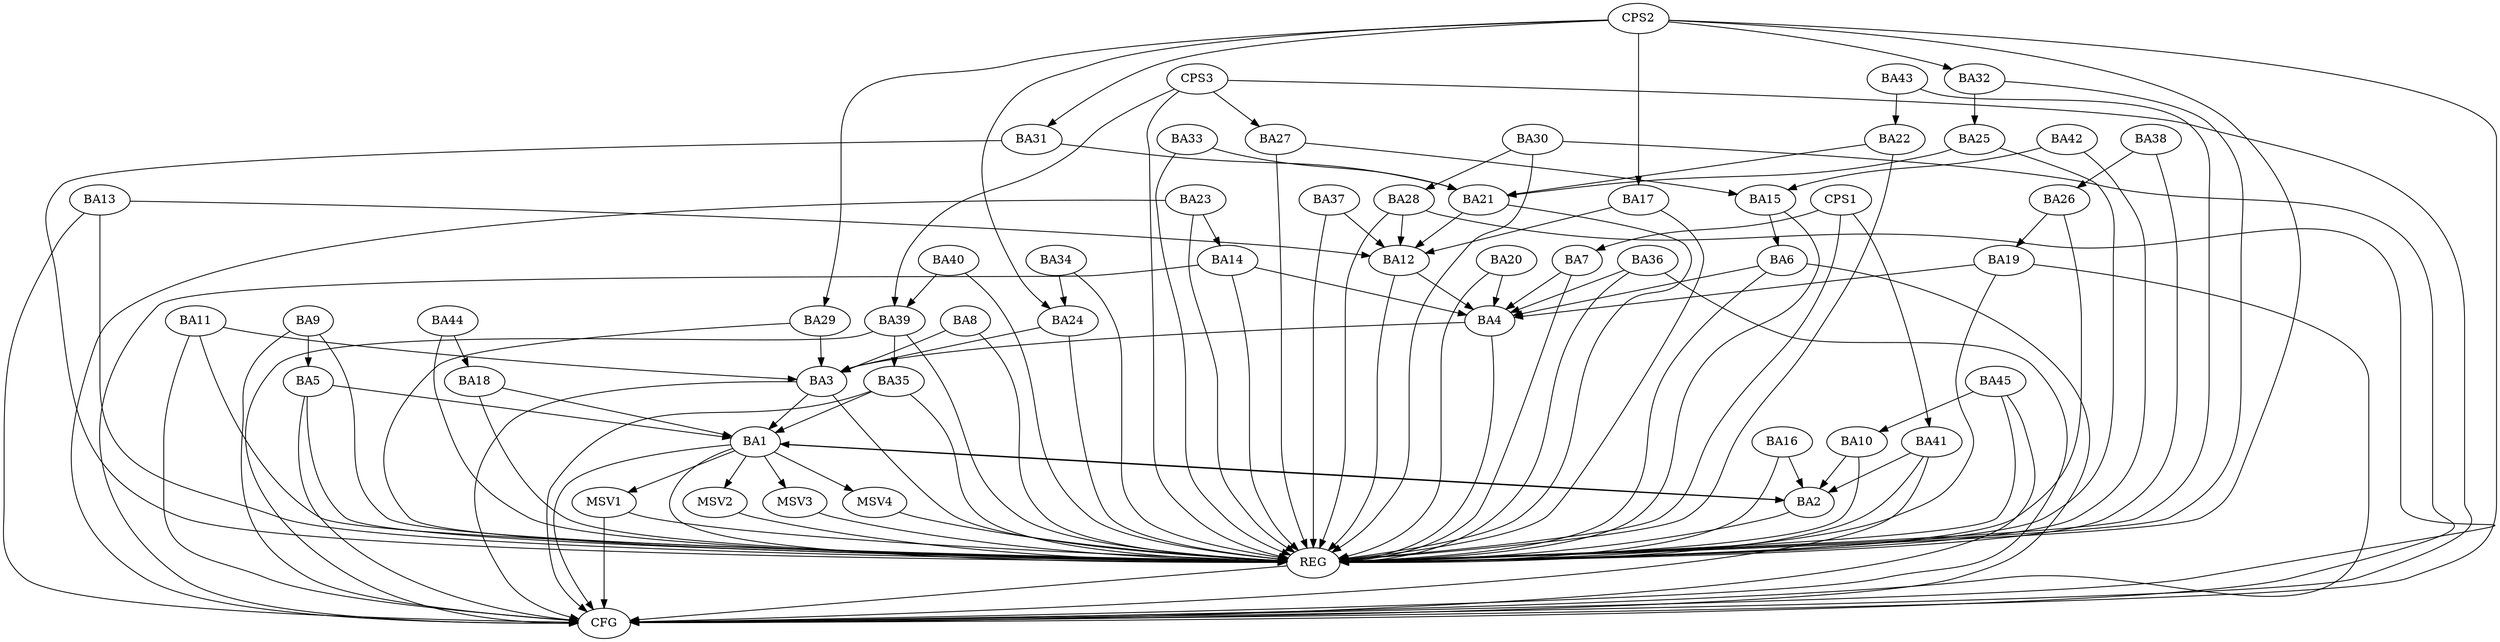 strict digraph G {
  BA1 [ label="BA1" ];
  BA2 [ label="BA2" ];
  BA3 [ label="BA3" ];
  BA4 [ label="BA4" ];
  BA5 [ label="BA5" ];
  BA6 [ label="BA6" ];
  BA7 [ label="BA7" ];
  BA8 [ label="BA8" ];
  BA9 [ label="BA9" ];
  BA10 [ label="BA10" ];
  BA11 [ label="BA11" ];
  BA12 [ label="BA12" ];
  BA13 [ label="BA13" ];
  BA14 [ label="BA14" ];
  BA15 [ label="BA15" ];
  BA16 [ label="BA16" ];
  BA17 [ label="BA17" ];
  BA18 [ label="BA18" ];
  BA19 [ label="BA19" ];
  BA20 [ label="BA20" ];
  BA21 [ label="BA21" ];
  BA22 [ label="BA22" ];
  BA23 [ label="BA23" ];
  BA24 [ label="BA24" ];
  BA25 [ label="BA25" ];
  BA26 [ label="BA26" ];
  BA27 [ label="BA27" ];
  BA28 [ label="BA28" ];
  BA29 [ label="BA29" ];
  BA30 [ label="BA30" ];
  BA31 [ label="BA31" ];
  BA32 [ label="BA32" ];
  BA33 [ label="BA33" ];
  BA34 [ label="BA34" ];
  BA35 [ label="BA35" ];
  BA36 [ label="BA36" ];
  BA37 [ label="BA37" ];
  BA38 [ label="BA38" ];
  BA39 [ label="BA39" ];
  BA40 [ label="BA40" ];
  BA41 [ label="BA41" ];
  BA42 [ label="BA42" ];
  BA43 [ label="BA43" ];
  BA44 [ label="BA44" ];
  BA45 [ label="BA45" ];
  CPS1 [ label="CPS1" ];
  CPS2 [ label="CPS2" ];
  CPS3 [ label="CPS3" ];
  REG [ label="REG" ];
  CFG [ label="CFG" ];
  MSV1 [ label="MSV1" ];
  MSV2 [ label="MSV2" ];
  MSV3 [ label="MSV3" ];
  MSV4 [ label="MSV4" ];
  BA1 -> BA2;
  BA2 -> BA1;
  BA3 -> BA1;
  BA4 -> BA3;
  BA5 -> BA1;
  BA6 -> BA4;
  BA7 -> BA4;
  BA8 -> BA3;
  BA9 -> BA5;
  BA10 -> BA2;
  BA11 -> BA3;
  BA12 -> BA4;
  BA13 -> BA12;
  BA14 -> BA4;
  BA15 -> BA6;
  BA16 -> BA2;
  BA17 -> BA12;
  BA18 -> BA1;
  BA19 -> BA4;
  BA20 -> BA4;
  BA21 -> BA12;
  BA22 -> BA21;
  BA23 -> BA14;
  BA24 -> BA3;
  BA25 -> BA21;
  BA26 -> BA19;
  BA27 -> BA15;
  BA28 -> BA12;
  BA29 -> BA3;
  BA30 -> BA28;
  BA31 -> BA21;
  BA32 -> BA25;
  BA33 -> BA21;
  BA34 -> BA24;
  BA35 -> BA1;
  BA36 -> BA4;
  BA37 -> BA12;
  BA38 -> BA26;
  BA39 -> BA35;
  BA40 -> BA39;
  BA41 -> BA2;
  BA42 -> BA15;
  BA43 -> BA22;
  BA44 -> BA18;
  BA45 -> BA10;
  CPS1 -> BA41;
  CPS1 -> BA7;
  CPS2 -> BA32;
  CPS2 -> BA17;
  CPS2 -> BA31;
  CPS2 -> BA24;
  CPS2 -> BA29;
  CPS3 -> BA39;
  CPS3 -> BA27;
  BA1 -> REG;
  BA2 -> REG;
  BA3 -> REG;
  BA4 -> REG;
  BA5 -> REG;
  BA6 -> REG;
  BA7 -> REG;
  BA8 -> REG;
  BA9 -> REG;
  BA10 -> REG;
  BA11 -> REG;
  BA12 -> REG;
  BA13 -> REG;
  BA14 -> REG;
  BA15 -> REG;
  BA16 -> REG;
  BA17 -> REG;
  BA18 -> REG;
  BA19 -> REG;
  BA20 -> REG;
  BA21 -> REG;
  BA22 -> REG;
  BA23 -> REG;
  BA24 -> REG;
  BA25 -> REG;
  BA26 -> REG;
  BA27 -> REG;
  BA28 -> REG;
  BA29 -> REG;
  BA30 -> REG;
  BA31 -> REG;
  BA32 -> REG;
  BA33 -> REG;
  BA34 -> REG;
  BA35 -> REG;
  BA36 -> REG;
  BA37 -> REG;
  BA38 -> REG;
  BA39 -> REG;
  BA40 -> REG;
  BA41 -> REG;
  BA42 -> REG;
  BA43 -> REG;
  BA44 -> REG;
  BA45 -> REG;
  CPS1 -> REG;
  CPS2 -> REG;
  CPS3 -> REG;
  BA3 -> CFG;
  BA39 -> CFG;
  BA1 -> CFG;
  CPS2 -> CFG;
  BA23 -> CFG;
  BA9 -> CFG;
  CPS3 -> CFG;
  BA28 -> CFG;
  BA19 -> CFG;
  BA11 -> CFG;
  BA36 -> CFG;
  BA14 -> CFG;
  BA30 -> CFG;
  BA41 -> CFG;
  BA6 -> CFG;
  BA35 -> CFG;
  BA5 -> CFG;
  BA13 -> CFG;
  BA45 -> CFG;
  REG -> CFG;
  BA1 -> MSV1;
  BA1 -> MSV2;
  MSV1 -> REG;
  MSV1 -> CFG;
  MSV2 -> REG;
  BA1 -> MSV3;
  MSV3 -> REG;
  BA1 -> MSV4;
  MSV4 -> REG;
}
